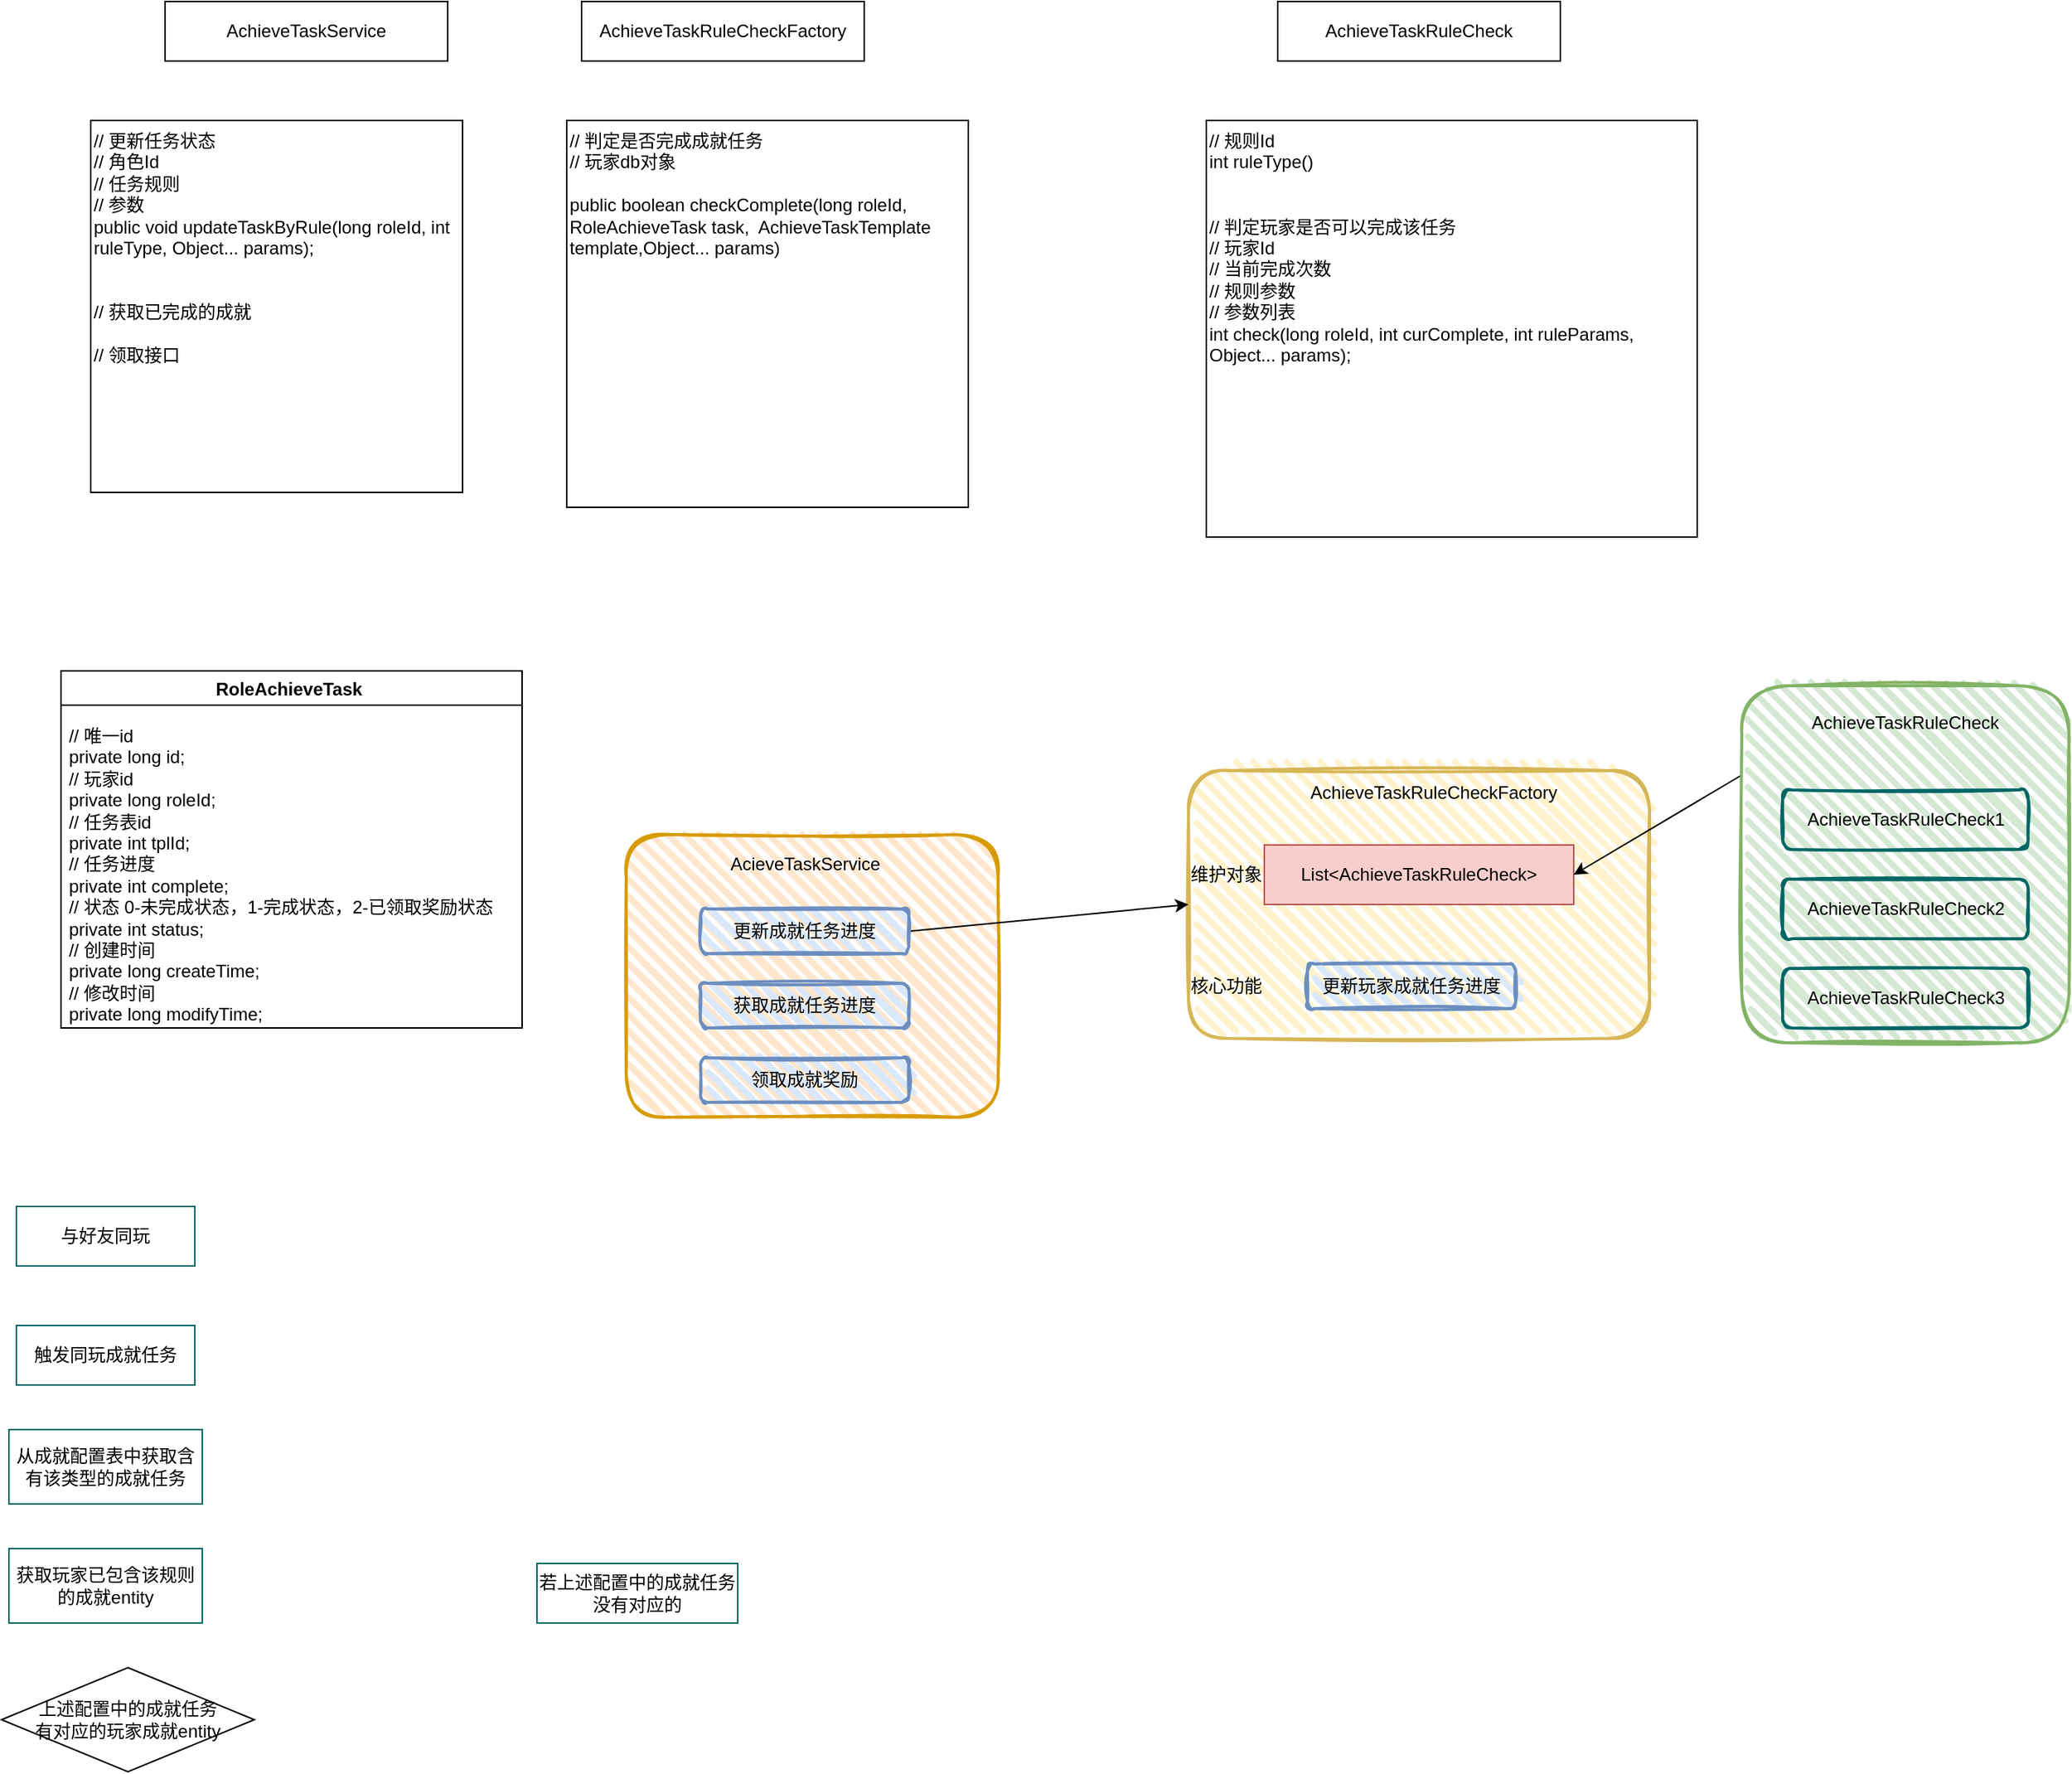 <mxfile version="20.3.2" type="github">
  <diagram id="ENxEs4GuXWoanbtWAxck" name="第 1 页">
    <mxGraphModel dx="1144" dy="599" grid="1" gridSize="10" guides="1" tooltips="1" connect="1" arrows="1" fold="1" page="1" pageScale="1" pageWidth="2336" pageHeight="1654" math="0" shadow="0">
      <root>
        <mxCell id="0" />
        <mxCell id="1" parent="0" />
        <mxCell id="hWBbgPYYPAye6a4a8nGw-1" value="AchieveTaskService" style="rounded=0;whiteSpace=wrap;html=1;" parent="1" vertex="1">
          <mxGeometry x="230" y="130" width="190" height="40" as="geometry" />
        </mxCell>
        <mxCell id="hWBbgPYYPAye6a4a8nGw-2" value="AchieveTaskRuleCheckFactory" style="rounded=0;whiteSpace=wrap;html=1;" parent="1" vertex="1">
          <mxGeometry x="510" y="130" width="190" height="40" as="geometry" />
        </mxCell>
        <mxCell id="hWBbgPYYPAye6a4a8nGw-4" value="AchieveTaskRuleCheck" style="rounded=0;whiteSpace=wrap;html=1;" parent="1" vertex="1">
          <mxGeometry x="978" y="130" width="190" height="40" as="geometry" />
        </mxCell>
        <mxCell id="hWBbgPYYPAye6a4a8nGw-5" value="// 更新任务状态&lt;br&gt;// 角色Id&lt;br&gt;// 任务规则&lt;br&gt;// 参数&lt;br&gt;public void updateTaskByRule(long roleId, int ruleType, Object... params);&lt;br&gt;&lt;br&gt;&lt;br&gt;// 获取已完成的成就&lt;br&gt;&lt;br&gt;// 领取接口" style="rounded=0;whiteSpace=wrap;html=1;align=left;verticalAlign=top;" parent="1" vertex="1">
          <mxGeometry x="180" y="210" width="250" height="250" as="geometry" />
        </mxCell>
        <mxCell id="hWBbgPYYPAye6a4a8nGw-6" value="&lt;div&gt;// 判定是否完成成就任务&lt;/div&gt;&lt;div&gt;// 玩家db对象&lt;/div&gt;&lt;div&gt;&lt;br&gt;&lt;/div&gt;&lt;div&gt;public boolean checkComplete(long roleId, RoleAchieveTask task,&amp;nbsp; AchieveTaskTemplate template,&lt;span style=&quot;background-color: initial;&quot;&gt;Object... params)&lt;/span&gt;&lt;/div&gt;" style="rounded=0;whiteSpace=wrap;html=1;align=left;verticalAlign=top;" parent="1" vertex="1">
          <mxGeometry x="500" y="210" width="270" height="260" as="geometry" />
        </mxCell>
        <mxCell id="hWBbgPYYPAye6a4a8nGw-12" value="RoleAchieveTask " style="swimlane;" parent="1" vertex="1">
          <mxGeometry x="160" y="580" width="310" height="240" as="geometry" />
        </mxCell>
        <mxCell id="hWBbgPYYPAye6a4a8nGw-14" value="&lt;div&gt;&amp;nbsp; &amp;nbsp; // 唯一id&lt;/div&gt;&lt;div&gt;&amp;nbsp; &amp;nbsp; private long id;&lt;/div&gt;&lt;div&gt;&amp;nbsp; &amp;nbsp; // 玩家id&lt;/div&gt;&lt;div&gt;&amp;nbsp; &amp;nbsp; private long roleId;&lt;/div&gt;&lt;div&gt;&amp;nbsp; &amp;nbsp; // 任务表id&lt;/div&gt;&lt;div&gt;&amp;nbsp; &amp;nbsp; private int tplId;&lt;/div&gt;&lt;div&gt;&amp;nbsp; &amp;nbsp; // 任务进度&lt;/div&gt;&lt;div&gt;&amp;nbsp; &amp;nbsp; private int complete;&lt;/div&gt;&lt;div&gt;&amp;nbsp; &amp;nbsp; // 状态 0-未完成状态，1-完成状态，2-已领取奖励状态&lt;/div&gt;&lt;div&gt;&amp;nbsp; &amp;nbsp; private int status;&lt;/div&gt;&lt;div&gt;&amp;nbsp; &amp;nbsp; // 创建时间&lt;/div&gt;&lt;div&gt;&amp;nbsp; &amp;nbsp; private long createTime;&lt;/div&gt;&lt;div&gt;&amp;nbsp; &amp;nbsp; // 修改时间&lt;/div&gt;&lt;div&gt;&amp;nbsp; &amp;nbsp; private long modifyTime;&lt;/div&gt;" style="text;html=1;align=left;verticalAlign=top;resizable=0;points=[];autosize=1;strokeColor=none;fillColor=none;" parent="hWBbgPYYPAye6a4a8nGw-12" vertex="1">
          <mxGeometry x="-10" y="30" width="320" height="210" as="geometry" />
        </mxCell>
        <mxCell id="hWBbgPYYPAye6a4a8nGw-15" value="// 规则Id&lt;br&gt;int ruleType()&lt;br&gt;&lt;br&gt;&lt;br&gt;// 判定玩家是否可以完成该任务&lt;br&gt;// 玩家Id&lt;br&gt;// 当前完成次数&lt;br&gt;// 规则参数&lt;br&gt;// 参数列表&lt;br&gt;int check(long roleId, int curComplete, int ruleParams, Object... params);" style="whiteSpace=wrap;html=1;align=left;verticalAlign=top;" parent="1" vertex="1">
          <mxGeometry x="930" y="210" width="330" height="280" as="geometry" />
        </mxCell>
        <mxCell id="E-_-Di7X2A5vuP30yNUE-9" value="" style="group" vertex="1" connectable="0" parent="1">
          <mxGeometry x="918" y="647" width="310" height="180" as="geometry" />
        </mxCell>
        <mxCell id="E-_-Di7X2A5vuP30yNUE-8" value="" style="rounded=1;whiteSpace=wrap;html=1;strokeWidth=2;fillWeight=4;hachureGap=8;hachureAngle=45;fillColor=#fff2cc;sketch=1;strokeColor=#d6b656;" vertex="1" parent="E-_-Di7X2A5vuP30yNUE-9">
          <mxGeometry width="310" height="180" as="geometry" />
        </mxCell>
        <mxCell id="E-_-Di7X2A5vuP30yNUE-6" value="AchieveTaskRuleCheckFactory" style="text;html=1;strokeColor=none;fillColor=none;align=center;verticalAlign=middle;whiteSpace=wrap;rounded=0;" vertex="1" parent="E-_-Di7X2A5vuP30yNUE-9">
          <mxGeometry x="70" width="190" height="30" as="geometry" />
        </mxCell>
        <mxCell id="E-_-Di7X2A5vuP30yNUE-15" value="List&amp;lt;AchieveTaskRuleCheck&amp;gt;" style="rounded=0;whiteSpace=wrap;html=1;strokeColor=#b85450;fillColor=#f8cecc;" vertex="1" parent="E-_-Di7X2A5vuP30yNUE-9">
          <mxGeometry x="51" y="50" width="208" height="40" as="geometry" />
        </mxCell>
        <mxCell id="E-_-Di7X2A5vuP30yNUE-20" value="更新玩家成就任务进度" style="rounded=1;whiteSpace=wrap;html=1;strokeWidth=2;fillWeight=4;hachureGap=8;hachureAngle=45;fillColor=#dae8fc;sketch=1;strokeColor=#6c8ebf;" vertex="1" parent="E-_-Di7X2A5vuP30yNUE-9">
          <mxGeometry x="80" y="130" width="140" height="30" as="geometry" />
        </mxCell>
        <mxCell id="E-_-Di7X2A5vuP30yNUE-22" value="维护对象" style="text;html=1;align=center;verticalAlign=middle;resizable=0;points=[];autosize=1;strokeColor=none;fillColor=none;" vertex="1" parent="E-_-Di7X2A5vuP30yNUE-9">
          <mxGeometry x="-10" y="55" width="70" height="30" as="geometry" />
        </mxCell>
        <mxCell id="E-_-Di7X2A5vuP30yNUE-23" value="核心功能" style="text;html=1;align=center;verticalAlign=middle;resizable=0;points=[];autosize=1;strokeColor=none;fillColor=none;" vertex="1" parent="E-_-Di7X2A5vuP30yNUE-9">
          <mxGeometry x="-10" y="130" width="70" height="30" as="geometry" />
        </mxCell>
        <mxCell id="E-_-Di7X2A5vuP30yNUE-17" value="" style="endArrow=classic;html=1;rounded=0;entryX=1;entryY=0.5;entryDx=0;entryDy=0;exitX=0;exitY=0.25;exitDx=0;exitDy=0;" edge="1" parent="1" source="E-_-Di7X2A5vuP30yNUE-10" target="E-_-Di7X2A5vuP30yNUE-15">
          <mxGeometry width="50" height="50" relative="1" as="geometry">
            <mxPoint x="1240" y="650" as="sourcePoint" />
            <mxPoint x="1290" y="600" as="targetPoint" />
          </mxGeometry>
        </mxCell>
        <mxCell id="E-_-Di7X2A5vuP30yNUE-19" value="" style="group" vertex="1" connectable="0" parent="1">
          <mxGeometry x="1290" y="590" width="220" height="240" as="geometry" />
        </mxCell>
        <mxCell id="E-_-Di7X2A5vuP30yNUE-10" value="" style="rounded=1;whiteSpace=wrap;html=1;strokeWidth=2;fillWeight=4;hachureGap=8;hachureAngle=45;fillColor=#d5e8d4;sketch=1;strokeColor=#82b366;" vertex="1" parent="E-_-Di7X2A5vuP30yNUE-19">
          <mxGeometry width="220" height="240" as="geometry" />
        </mxCell>
        <mxCell id="E-_-Di7X2A5vuP30yNUE-11" value="AchieveTaskRuleCheck" style="text;html=1;strokeColor=none;fillColor=none;align=center;verticalAlign=middle;whiteSpace=wrap;rounded=0;" vertex="1" parent="E-_-Di7X2A5vuP30yNUE-19">
          <mxGeometry x="20" y="10" width="180" height="30" as="geometry" />
        </mxCell>
        <mxCell id="E-_-Di7X2A5vuP30yNUE-12" value="AchieveTaskRuleCheck1" style="rounded=1;whiteSpace=wrap;html=1;strokeWidth=2;fillWeight=4;hachureGap=8;hachureAngle=45;fillColor=none;sketch=1;strokeColor=#006666;" vertex="1" parent="E-_-Di7X2A5vuP30yNUE-19">
          <mxGeometry x="27.5" y="70" width="165" height="40" as="geometry" />
        </mxCell>
        <mxCell id="E-_-Di7X2A5vuP30yNUE-13" value="AchieveTaskRuleCheck2" style="rounded=1;whiteSpace=wrap;html=1;strokeWidth=2;fillWeight=4;hachureGap=8;hachureAngle=45;fillColor=none;sketch=1;strokeColor=#006666;" vertex="1" parent="E-_-Di7X2A5vuP30yNUE-19">
          <mxGeometry x="27.5" y="130" width="165" height="40" as="geometry" />
        </mxCell>
        <mxCell id="E-_-Di7X2A5vuP30yNUE-14" value="AchieveTaskRuleCheck3" style="rounded=1;whiteSpace=wrap;html=1;strokeWidth=2;fillWeight=4;hachureGap=8;hachureAngle=45;fillColor=none;sketch=1;strokeColor=#006666;" vertex="1" parent="E-_-Di7X2A5vuP30yNUE-19">
          <mxGeometry x="27.5" y="190" width="165" height="40" as="geometry" />
        </mxCell>
        <mxCell id="E-_-Di7X2A5vuP30yNUE-24" value="" style="rounded=1;whiteSpace=wrap;html=1;strokeWidth=2;fillWeight=4;hachureGap=8;hachureAngle=45;fillColor=#ffe6cc;sketch=1;strokeColor=#d79b00;" vertex="1" parent="1">
          <mxGeometry x="540" y="690" width="250" height="190" as="geometry" />
        </mxCell>
        <mxCell id="E-_-Di7X2A5vuP30yNUE-25" value="&lt;span style=&quot;&quot;&gt;AcieveTaskService&lt;/span&gt;" style="text;html=1;align=center;verticalAlign=middle;resizable=0;points=[];autosize=1;strokeColor=none;fillColor=none;" vertex="1" parent="1">
          <mxGeometry x="600" y="695" width="120" height="30" as="geometry" />
        </mxCell>
        <mxCell id="E-_-Di7X2A5vuP30yNUE-27" value="获取成就任务进度" style="rounded=1;whiteSpace=wrap;html=1;strokeWidth=2;fillWeight=4;hachureGap=8;hachureAngle=45;fillColor=#dae8fc;sketch=1;strokeColor=#6c8ebf;" vertex="1" parent="1">
          <mxGeometry x="590" y="790" width="140" height="30" as="geometry" />
        </mxCell>
        <mxCell id="E-_-Di7X2A5vuP30yNUE-29" style="rounded=0;orthogonalLoop=1;jettySize=auto;html=1;exitX=1;exitY=0.5;exitDx=0;exitDy=0;entryX=0;entryY=0.5;entryDx=0;entryDy=0;" edge="1" parent="1" source="E-_-Di7X2A5vuP30yNUE-26" target="E-_-Di7X2A5vuP30yNUE-8">
          <mxGeometry relative="1" as="geometry" />
        </mxCell>
        <mxCell id="E-_-Di7X2A5vuP30yNUE-26" value="更新成就任务进度" style="rounded=1;whiteSpace=wrap;html=1;strokeWidth=2;fillWeight=4;hachureGap=8;hachureAngle=45;fillColor=#dae8fc;sketch=1;strokeColor=#6c8ebf;" vertex="1" parent="1">
          <mxGeometry x="590" y="740" width="140" height="30" as="geometry" />
        </mxCell>
        <mxCell id="E-_-Di7X2A5vuP30yNUE-28" value="领取成就奖励" style="rounded=1;whiteSpace=wrap;html=1;strokeWidth=2;fillWeight=4;hachureGap=8;hachureAngle=45;fillColor=#dae8fc;sketch=1;strokeColor=#6c8ebf;" vertex="1" parent="1">
          <mxGeometry x="590" y="840" width="140" height="30" as="geometry" />
        </mxCell>
        <mxCell id="E-_-Di7X2A5vuP30yNUE-31" value="与好友同玩" style="rounded=0;whiteSpace=wrap;html=1;strokeColor=#006666;fillColor=none;" vertex="1" parent="1">
          <mxGeometry x="130" y="940" width="120" height="40" as="geometry" />
        </mxCell>
        <mxCell id="E-_-Di7X2A5vuP30yNUE-32" value="触发同玩成就任务" style="rounded=0;whiteSpace=wrap;html=1;strokeColor=#006666;fillColor=none;" vertex="1" parent="1">
          <mxGeometry x="130" y="1020" width="120" height="40" as="geometry" />
        </mxCell>
        <mxCell id="E-_-Di7X2A5vuP30yNUE-33" value="从成就配置表中获取含有该类型的成就任务" style="rounded=0;whiteSpace=wrap;html=1;strokeColor=#006666;fillColor=none;" vertex="1" parent="1">
          <mxGeometry x="125" y="1090" width="130" height="50" as="geometry" />
        </mxCell>
        <mxCell id="E-_-Di7X2A5vuP30yNUE-34" value="获取玩家已包含该规则的成就entity" style="rounded=0;whiteSpace=wrap;html=1;strokeColor=#006666;fillColor=none;" vertex="1" parent="1">
          <mxGeometry x="125" y="1170" width="130" height="50" as="geometry" />
        </mxCell>
        <mxCell id="E-_-Di7X2A5vuP30yNUE-35" value="若上述配置中的成就任务没有对应的" style="rounded=0;whiteSpace=wrap;html=1;strokeColor=#006666;fillColor=none;" vertex="1" parent="1">
          <mxGeometry x="480" y="1180" width="135" height="40" as="geometry" />
        </mxCell>
        <mxCell id="E-_-Di7X2A5vuP30yNUE-36" value="上述配置中的成就任务&lt;br&gt;有对应的玩家成就entity" style="rhombus;whiteSpace=wrap;html=1;" vertex="1" parent="1">
          <mxGeometry x="120" y="1250" width="170" height="70" as="geometry" />
        </mxCell>
      </root>
    </mxGraphModel>
  </diagram>
</mxfile>
